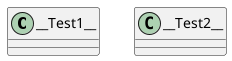 {
  "sha1": "scsrxzilm2sblz7zjgosqdtx2mbh4m9",
  "insertion": {
    "when": "2024-06-04T17:28:44.972Z",
    "user": "plantuml@gmail.com"
  }
}
@startuml
class __Test1__
class "__Test2__" as foo2
@enduml
